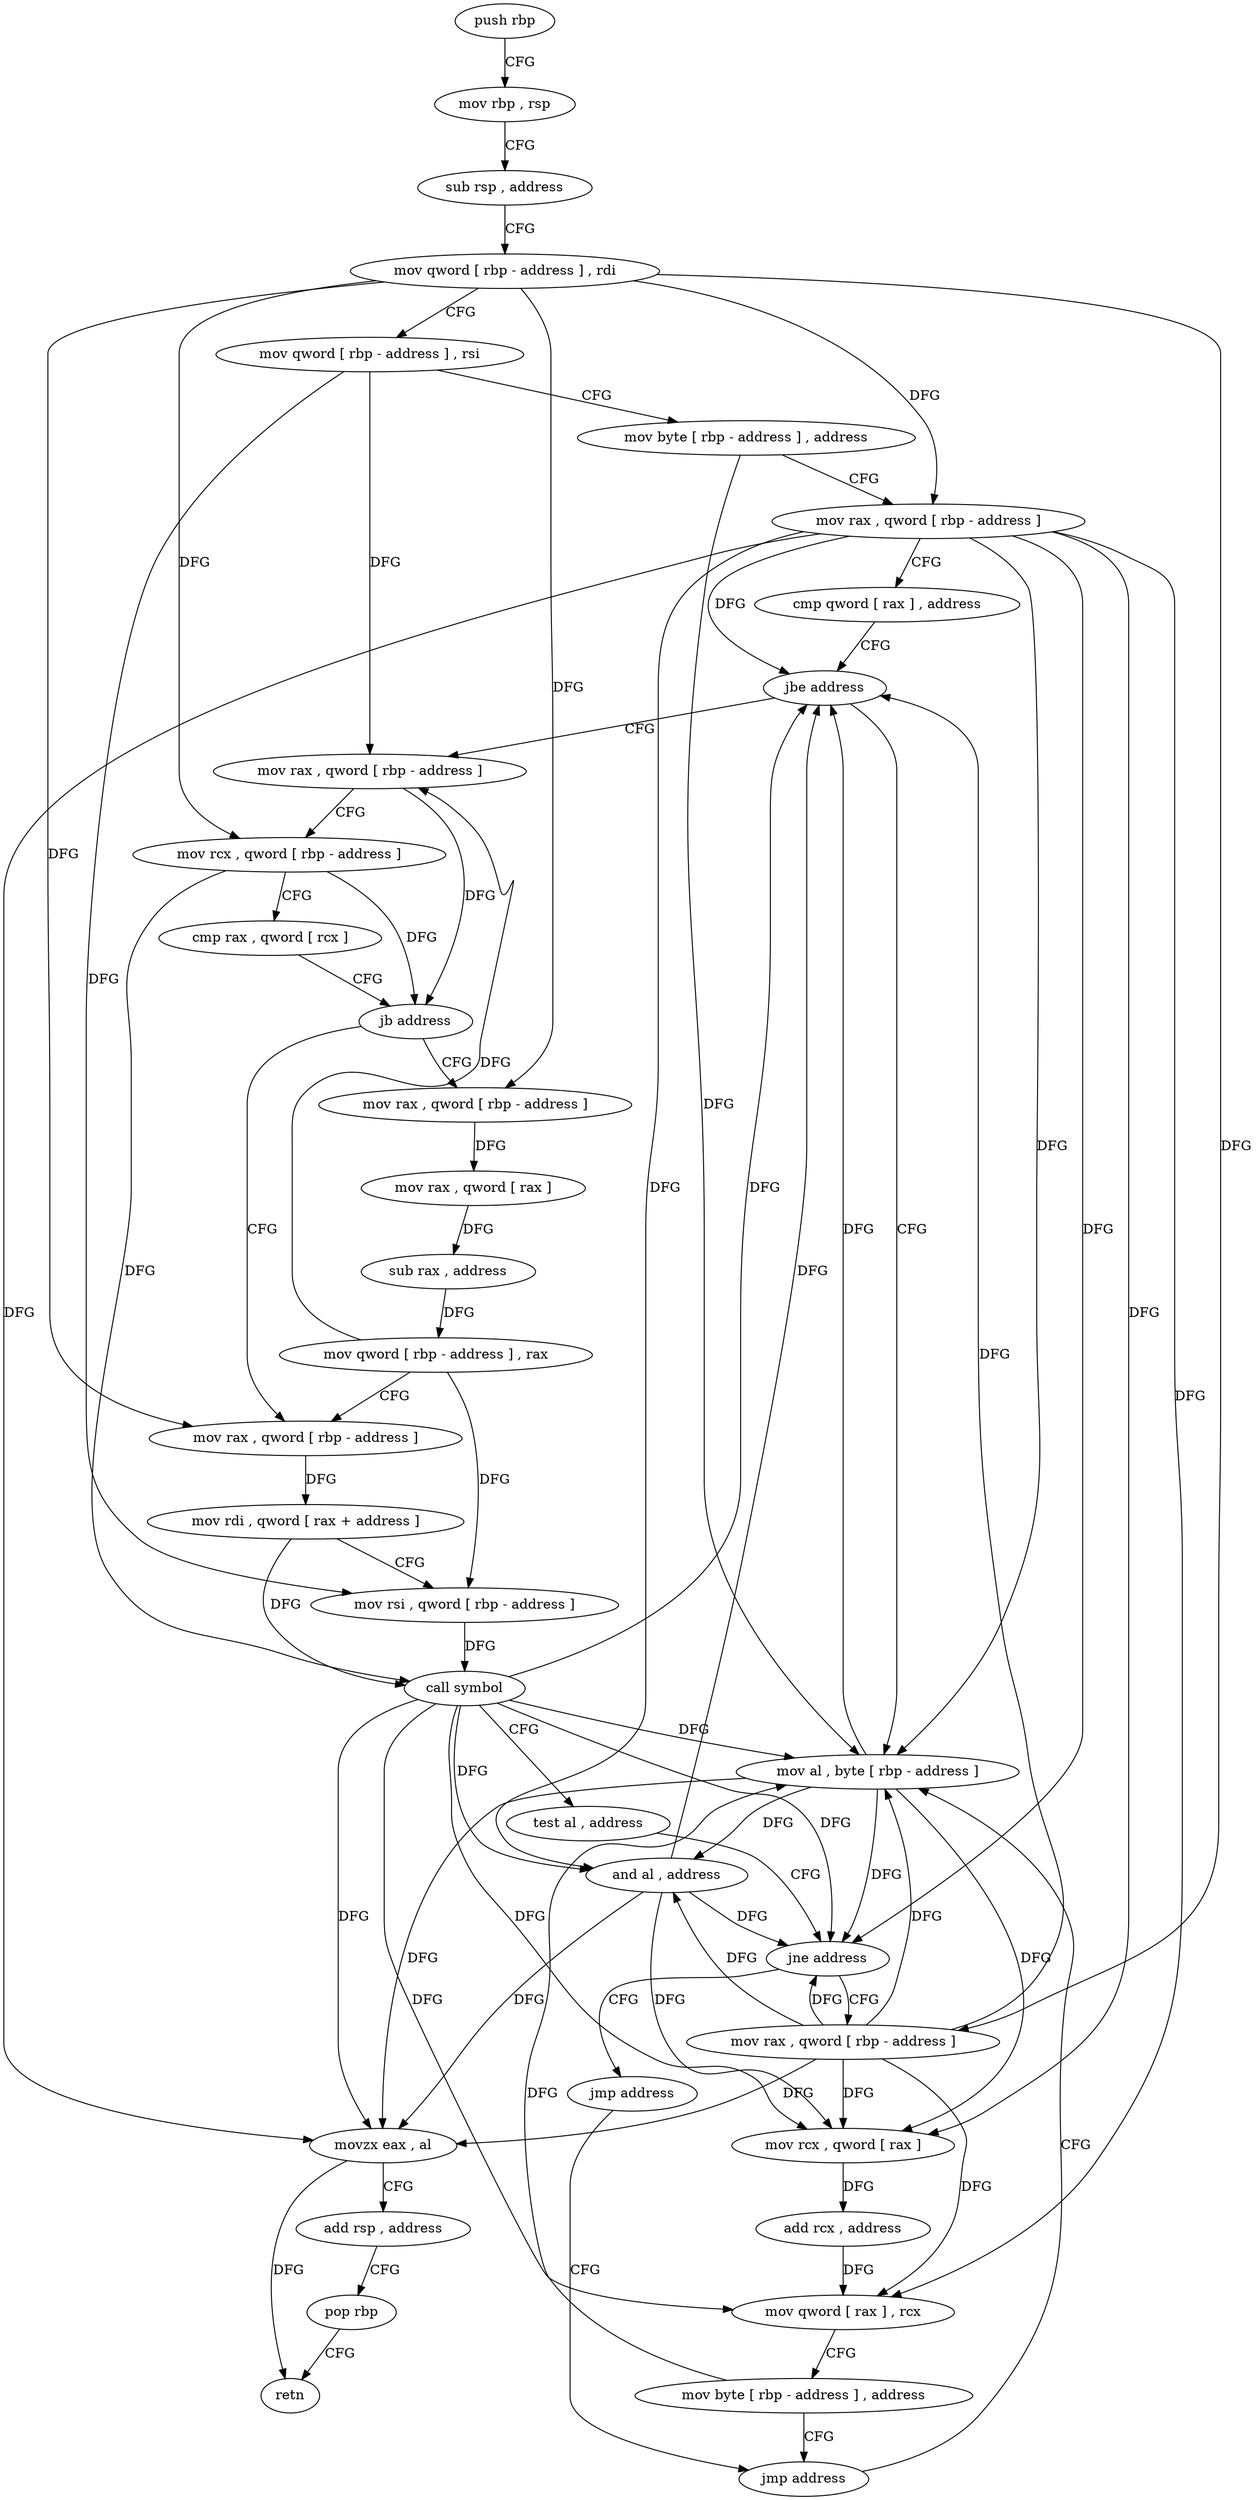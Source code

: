 digraph "func" {
"102016" [label = "push rbp" ]
"102017" [label = "mov rbp , rsp" ]
"102020" [label = "sub rsp , address" ]
"102024" [label = "mov qword [ rbp - address ] , rdi" ]
"102028" [label = "mov qword [ rbp - address ] , rsi" ]
"102032" [label = "mov byte [ rbp - address ] , address" ]
"102036" [label = "mov rax , qword [ rbp - address ]" ]
"102040" [label = "cmp qword [ rax ] , address" ]
"102044" [label = "jbe address" ]
"102140" [label = "mov al , byte [ rbp - address ]" ]
"102050" [label = "mov rax , qword [ rbp - address ]" ]
"102143" [label = "and al , address" ]
"102145" [label = "movzx eax , al" ]
"102148" [label = "add rsp , address" ]
"102152" [label = "pop rbp" ]
"102153" [label = "retn" ]
"102054" [label = "mov rcx , qword [ rbp - address ]" ]
"102058" [label = "cmp rax , qword [ rcx ]" ]
"102061" [label = "jb address" ]
"102084" [label = "mov rax , qword [ rbp - address ]" ]
"102067" [label = "mov rax , qword [ rbp - address ]" ]
"102088" [label = "mov rdi , qword [ rax + address ]" ]
"102092" [label = "mov rsi , qword [ rbp - address ]" ]
"102096" [label = "call symbol" ]
"102101" [label = "test al , address" ]
"102103" [label = "jne address" ]
"102114" [label = "mov rax , qword [ rbp - address ]" ]
"102109" [label = "jmp address" ]
"102071" [label = "mov rax , qword [ rax ]" ]
"102074" [label = "sub rax , address" ]
"102080" [label = "mov qword [ rbp - address ] , rax" ]
"102118" [label = "mov rcx , qword [ rax ]" ]
"102121" [label = "add rcx , address" ]
"102128" [label = "mov qword [ rax ] , rcx" ]
"102131" [label = "mov byte [ rbp - address ] , address" ]
"102135" [label = "jmp address" ]
"102016" -> "102017" [ label = "CFG" ]
"102017" -> "102020" [ label = "CFG" ]
"102020" -> "102024" [ label = "CFG" ]
"102024" -> "102028" [ label = "CFG" ]
"102024" -> "102036" [ label = "DFG" ]
"102024" -> "102054" [ label = "DFG" ]
"102024" -> "102084" [ label = "DFG" ]
"102024" -> "102067" [ label = "DFG" ]
"102024" -> "102114" [ label = "DFG" ]
"102028" -> "102032" [ label = "CFG" ]
"102028" -> "102050" [ label = "DFG" ]
"102028" -> "102092" [ label = "DFG" ]
"102032" -> "102036" [ label = "CFG" ]
"102032" -> "102140" [ label = "DFG" ]
"102036" -> "102040" [ label = "CFG" ]
"102036" -> "102044" [ label = "DFG" ]
"102036" -> "102140" [ label = "DFG" ]
"102036" -> "102143" [ label = "DFG" ]
"102036" -> "102145" [ label = "DFG" ]
"102036" -> "102103" [ label = "DFG" ]
"102036" -> "102118" [ label = "DFG" ]
"102036" -> "102128" [ label = "DFG" ]
"102040" -> "102044" [ label = "CFG" ]
"102044" -> "102140" [ label = "CFG" ]
"102044" -> "102050" [ label = "CFG" ]
"102140" -> "102143" [ label = "DFG" ]
"102140" -> "102044" [ label = "DFG" ]
"102140" -> "102145" [ label = "DFG" ]
"102140" -> "102103" [ label = "DFG" ]
"102140" -> "102118" [ label = "DFG" ]
"102050" -> "102054" [ label = "CFG" ]
"102050" -> "102061" [ label = "DFG" ]
"102143" -> "102145" [ label = "DFG" ]
"102143" -> "102044" [ label = "DFG" ]
"102143" -> "102103" [ label = "DFG" ]
"102143" -> "102118" [ label = "DFG" ]
"102145" -> "102148" [ label = "CFG" ]
"102145" -> "102153" [ label = "DFG" ]
"102148" -> "102152" [ label = "CFG" ]
"102152" -> "102153" [ label = "CFG" ]
"102054" -> "102058" [ label = "CFG" ]
"102054" -> "102061" [ label = "DFG" ]
"102054" -> "102096" [ label = "DFG" ]
"102058" -> "102061" [ label = "CFG" ]
"102061" -> "102084" [ label = "CFG" ]
"102061" -> "102067" [ label = "CFG" ]
"102084" -> "102088" [ label = "DFG" ]
"102067" -> "102071" [ label = "DFG" ]
"102088" -> "102092" [ label = "CFG" ]
"102088" -> "102096" [ label = "DFG" ]
"102092" -> "102096" [ label = "DFG" ]
"102096" -> "102101" [ label = "CFG" ]
"102096" -> "102044" [ label = "DFG" ]
"102096" -> "102143" [ label = "DFG" ]
"102096" -> "102145" [ label = "DFG" ]
"102096" -> "102140" [ label = "DFG" ]
"102096" -> "102103" [ label = "DFG" ]
"102096" -> "102118" [ label = "DFG" ]
"102096" -> "102128" [ label = "DFG" ]
"102101" -> "102103" [ label = "CFG" ]
"102103" -> "102114" [ label = "CFG" ]
"102103" -> "102109" [ label = "CFG" ]
"102114" -> "102118" [ label = "DFG" ]
"102114" -> "102044" [ label = "DFG" ]
"102114" -> "102143" [ label = "DFG" ]
"102114" -> "102145" [ label = "DFG" ]
"102114" -> "102103" [ label = "DFG" ]
"102114" -> "102140" [ label = "DFG" ]
"102114" -> "102128" [ label = "DFG" ]
"102109" -> "102135" [ label = "CFG" ]
"102071" -> "102074" [ label = "DFG" ]
"102074" -> "102080" [ label = "DFG" ]
"102080" -> "102084" [ label = "CFG" ]
"102080" -> "102050" [ label = "DFG" ]
"102080" -> "102092" [ label = "DFG" ]
"102118" -> "102121" [ label = "DFG" ]
"102121" -> "102128" [ label = "DFG" ]
"102128" -> "102131" [ label = "CFG" ]
"102131" -> "102135" [ label = "CFG" ]
"102131" -> "102140" [ label = "DFG" ]
"102135" -> "102140" [ label = "CFG" ]
}
